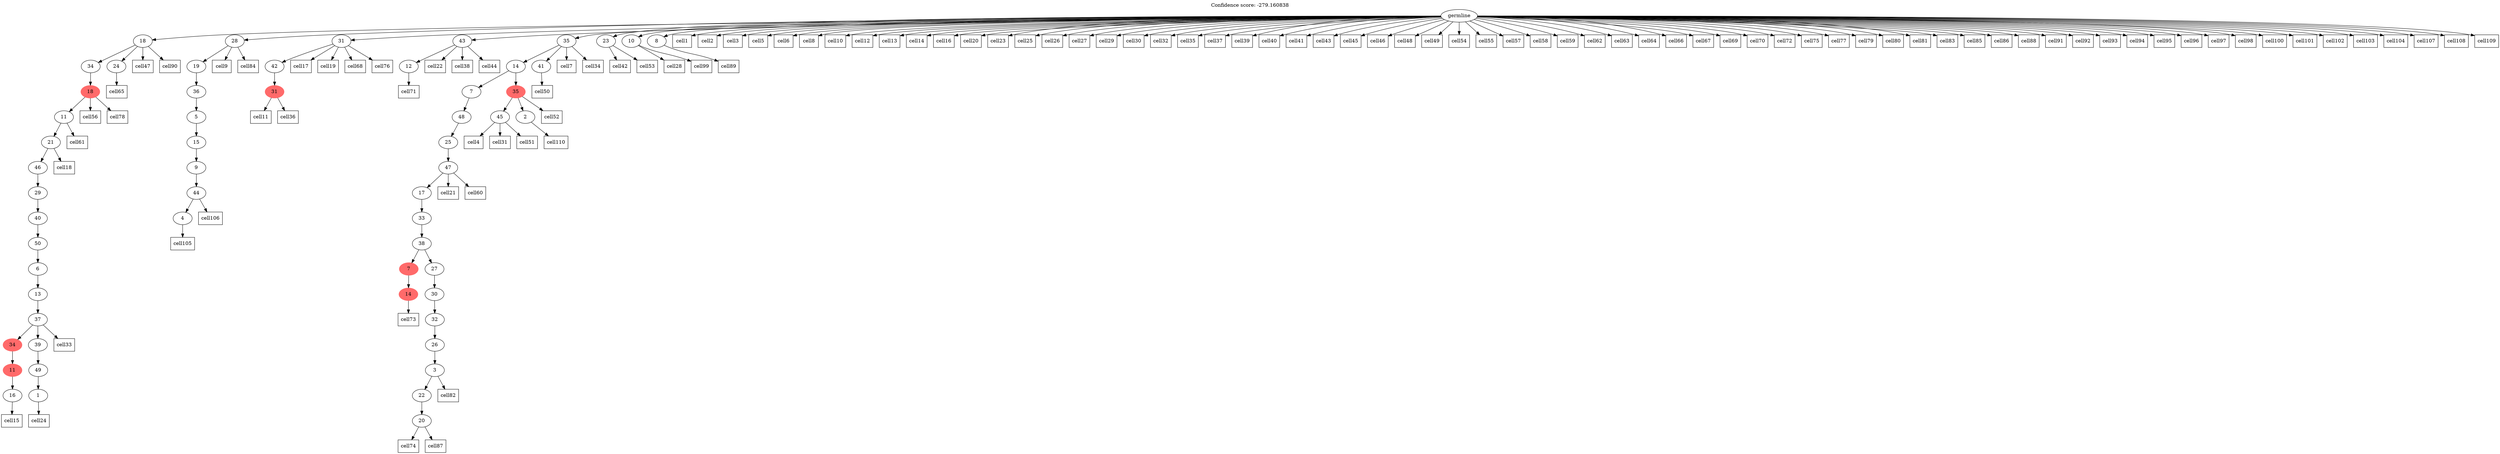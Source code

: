 digraph g {
	"55" -> "56";
	"56" [label="16"];
	"54" -> "55";
	"55" [color=indianred1, style=filled, label="11"];
	"52" -> "53";
	"53" [label="1"];
	"51" -> "52";
	"52" [label="49"];
	"50" -> "51";
	"51" [label="39"];
	"50" -> "54";
	"54" [color=indianred1, style=filled, label="34"];
	"49" -> "50";
	"50" [label="37"];
	"48" -> "49";
	"49" [label="13"];
	"47" -> "48";
	"48" [label="6"];
	"46" -> "47";
	"47" [label="50"];
	"45" -> "46";
	"46" [label="40"];
	"44" -> "45";
	"45" [label="29"];
	"43" -> "44";
	"44" [label="46"];
	"42" -> "43";
	"43" [label="21"];
	"41" -> "42";
	"42" [label="11"];
	"40" -> "41";
	"41" [color=indianred1, style=filled, label="18"];
	"39" -> "40";
	"40" [label="34"];
	"39" -> "57";
	"57" [label="24"];
	"37" -> "38";
	"38" [label="4"];
	"36" -> "37";
	"37" [label="44"];
	"35" -> "36";
	"36" [label="9"];
	"34" -> "35";
	"35" [label="15"];
	"33" -> "34";
	"34" [label="5"];
	"32" -> "33";
	"33" [label="36"];
	"31" -> "32";
	"32" [label="19"];
	"29" -> "30";
	"30" [color=indianred1, style=filled, label="31"];
	"28" -> "29";
	"29" [label="42"];
	"24" -> "25";
	"25" [label="12"];
	"20" -> "21";
	"21" [color=indianred1, style=filled, label="14"];
	"18" -> "19";
	"19" [label="20"];
	"17" -> "18";
	"18" [label="22"];
	"16" -> "17";
	"17" [label="3"];
	"15" -> "16";
	"16" [label="26"];
	"14" -> "15";
	"15" [label="32"];
	"13" -> "14";
	"14" [label="30"];
	"12" -> "13";
	"13" [label="27"];
	"12" -> "20";
	"20" [color=indianred1, style=filled, label="7"];
	"11" -> "12";
	"12" [label="38"];
	"10" -> "11";
	"11" [label="33"];
	"9" -> "10";
	"10" [label="17"];
	"8" -> "9";
	"9" [label="47"];
	"7" -> "8";
	"8" [label="25"];
	"6" -> "7";
	"7" [label="48"];
	"3" -> "4";
	"4" [label="45"];
	"3" -> "5";
	"5" [label="2"];
	"2" -> "3";
	"3" [color=indianred1, style=filled, label="35"];
	"2" -> "6";
	"6" [label="7"];
	"1" -> "2";
	"2" [label="14"];
	"1" -> "22";
	"22" [label="41"];
	"0" -> "1";
	"1" [label="35"];
	"0" -> "23";
	"23" [label="23"];
	"0" -> "24";
	"24" [label="43"];
	"0" -> "26";
	"26" [label="10"];
	"0" -> "27";
	"27" [label="8"];
	"0" -> "28";
	"28" [label="31"];
	"0" -> "31";
	"31" [label="28"];
	"0" -> "39";
	"39" [label="18"];
	"0" [label="germline"];
	"0" -> "cell1";
	"cell1" [shape=box];
	"0" -> "cell2";
	"cell2" [shape=box];
	"0" -> "cell3";
	"cell3" [shape=box];
	"4" -> "cell4";
	"cell4" [shape=box];
	"0" -> "cell5";
	"cell5" [shape=box];
	"0" -> "cell6";
	"cell6" [shape=box];
	"1" -> "cell7";
	"cell7" [shape=box];
	"0" -> "cell8";
	"cell8" [shape=box];
	"31" -> "cell9";
	"cell9" [shape=box];
	"0" -> "cell10";
	"cell10" [shape=box];
	"30" -> "cell11";
	"cell11" [shape=box];
	"0" -> "cell12";
	"cell12" [shape=box];
	"0" -> "cell13";
	"cell13" [shape=box];
	"0" -> "cell14";
	"cell14" [shape=box];
	"56" -> "cell15";
	"cell15" [shape=box];
	"0" -> "cell16";
	"cell16" [shape=box];
	"28" -> "cell17";
	"cell17" [shape=box];
	"43" -> "cell18";
	"cell18" [shape=box];
	"28" -> "cell19";
	"cell19" [shape=box];
	"0" -> "cell20";
	"cell20" [shape=box];
	"9" -> "cell21";
	"cell21" [shape=box];
	"24" -> "cell22";
	"cell22" [shape=box];
	"0" -> "cell23";
	"cell23" [shape=box];
	"53" -> "cell24";
	"cell24" [shape=box];
	"0" -> "cell25";
	"cell25" [shape=box];
	"0" -> "cell26";
	"cell26" [shape=box];
	"0" -> "cell27";
	"cell27" [shape=box];
	"26" -> "cell28";
	"cell28" [shape=box];
	"0" -> "cell29";
	"cell29" [shape=box];
	"0" -> "cell30";
	"cell30" [shape=box];
	"4" -> "cell31";
	"cell31" [shape=box];
	"0" -> "cell32";
	"cell32" [shape=box];
	"50" -> "cell33";
	"cell33" [shape=box];
	"1" -> "cell34";
	"cell34" [shape=box];
	"0" -> "cell35";
	"cell35" [shape=box];
	"30" -> "cell36";
	"cell36" [shape=box];
	"0" -> "cell37";
	"cell37" [shape=box];
	"24" -> "cell38";
	"cell38" [shape=box];
	"0" -> "cell39";
	"cell39" [shape=box];
	"0" -> "cell40";
	"cell40" [shape=box];
	"0" -> "cell41";
	"cell41" [shape=box];
	"23" -> "cell42";
	"cell42" [shape=box];
	"0" -> "cell43";
	"cell43" [shape=box];
	"24" -> "cell44";
	"cell44" [shape=box];
	"0" -> "cell45";
	"cell45" [shape=box];
	"0" -> "cell46";
	"cell46" [shape=box];
	"39" -> "cell47";
	"cell47" [shape=box];
	"0" -> "cell48";
	"cell48" [shape=box];
	"0" -> "cell49";
	"cell49" [shape=box];
	"22" -> "cell50";
	"cell50" [shape=box];
	"4" -> "cell51";
	"cell51" [shape=box];
	"3" -> "cell52";
	"cell52" [shape=box];
	"23" -> "cell53";
	"cell53" [shape=box];
	"0" -> "cell54";
	"cell54" [shape=box];
	"0" -> "cell55";
	"cell55" [shape=box];
	"41" -> "cell56";
	"cell56" [shape=box];
	"0" -> "cell57";
	"cell57" [shape=box];
	"0" -> "cell58";
	"cell58" [shape=box];
	"0" -> "cell59";
	"cell59" [shape=box];
	"9" -> "cell60";
	"cell60" [shape=box];
	"42" -> "cell61";
	"cell61" [shape=box];
	"0" -> "cell62";
	"cell62" [shape=box];
	"0" -> "cell63";
	"cell63" [shape=box];
	"0" -> "cell64";
	"cell64" [shape=box];
	"57" -> "cell65";
	"cell65" [shape=box];
	"0" -> "cell66";
	"cell66" [shape=box];
	"0" -> "cell67";
	"cell67" [shape=box];
	"28" -> "cell68";
	"cell68" [shape=box];
	"0" -> "cell69";
	"cell69" [shape=box];
	"0" -> "cell70";
	"cell70" [shape=box];
	"25" -> "cell71";
	"cell71" [shape=box];
	"0" -> "cell72";
	"cell72" [shape=box];
	"21" -> "cell73";
	"cell73" [shape=box];
	"19" -> "cell74";
	"cell74" [shape=box];
	"0" -> "cell75";
	"cell75" [shape=box];
	"28" -> "cell76";
	"cell76" [shape=box];
	"0" -> "cell77";
	"cell77" [shape=box];
	"41" -> "cell78";
	"cell78" [shape=box];
	"0" -> "cell79";
	"cell79" [shape=box];
	"0" -> "cell80";
	"cell80" [shape=box];
	"0" -> "cell81";
	"cell81" [shape=box];
	"17" -> "cell82";
	"cell82" [shape=box];
	"0" -> "cell83";
	"cell83" [shape=box];
	"31" -> "cell84";
	"cell84" [shape=box];
	"0" -> "cell85";
	"cell85" [shape=box];
	"0" -> "cell86";
	"cell86" [shape=box];
	"19" -> "cell87";
	"cell87" [shape=box];
	"0" -> "cell88";
	"cell88" [shape=box];
	"27" -> "cell89";
	"cell89" [shape=box];
	"39" -> "cell90";
	"cell90" [shape=box];
	"0" -> "cell91";
	"cell91" [shape=box];
	"0" -> "cell92";
	"cell92" [shape=box];
	"0" -> "cell93";
	"cell93" [shape=box];
	"0" -> "cell94";
	"cell94" [shape=box];
	"0" -> "cell95";
	"cell95" [shape=box];
	"0" -> "cell96";
	"cell96" [shape=box];
	"0" -> "cell97";
	"cell97" [shape=box];
	"0" -> "cell98";
	"cell98" [shape=box];
	"26" -> "cell99";
	"cell99" [shape=box];
	"0" -> "cell100";
	"cell100" [shape=box];
	"0" -> "cell101";
	"cell101" [shape=box];
	"0" -> "cell102";
	"cell102" [shape=box];
	"0" -> "cell103";
	"cell103" [shape=box];
	"0" -> "cell104";
	"cell104" [shape=box];
	"38" -> "cell105";
	"cell105" [shape=box];
	"37" -> "cell106";
	"cell106" [shape=box];
	"0" -> "cell107";
	"cell107" [shape=box];
	"0" -> "cell108";
	"cell108" [shape=box];
	"0" -> "cell109";
	"cell109" [shape=box];
	"5" -> "cell110";
	"cell110" [shape=box];
	labelloc="t";
	label="Confidence score: -279.160838";
}
